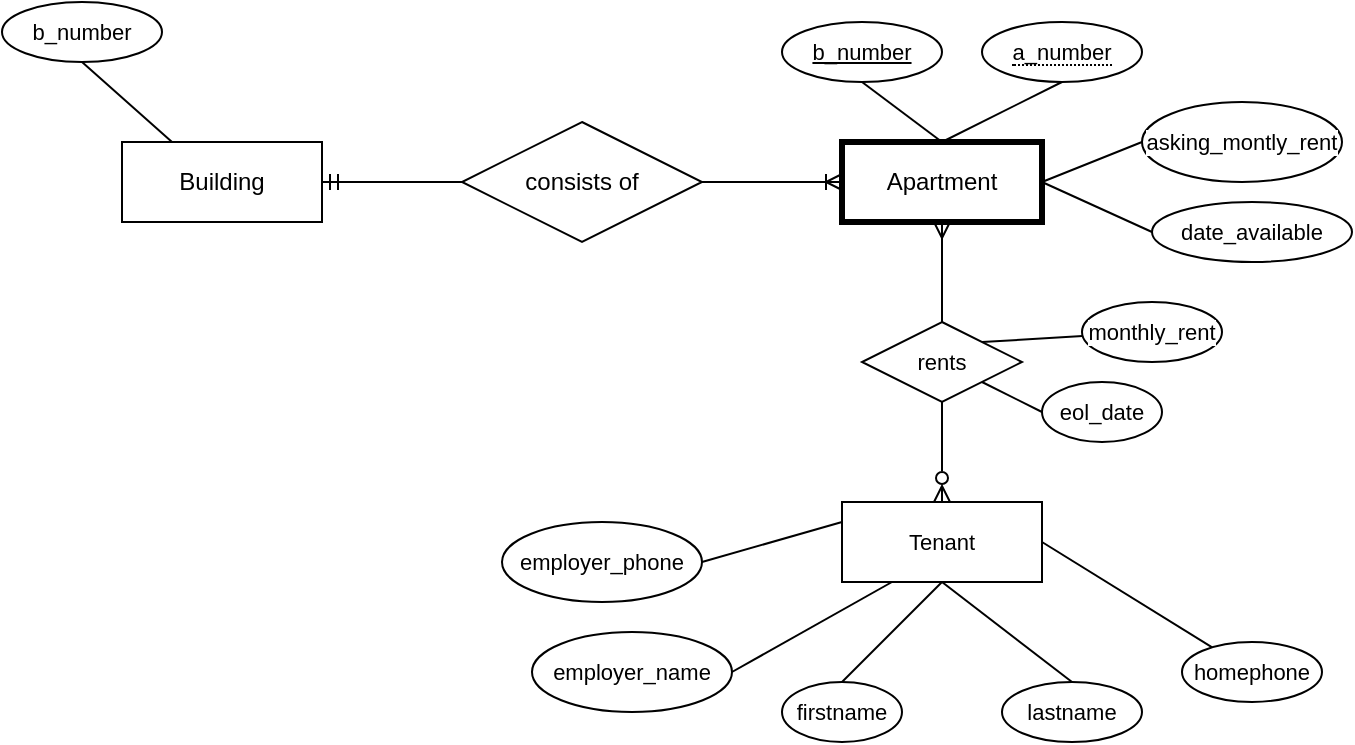 <mxfile version="24.9.2">
  <diagram name="Page-1" id="1iw1Wp9UAJBK-H1XoUjr">
    <mxGraphModel dx="1050" dy="579" grid="1" gridSize="10" guides="1" tooltips="1" connect="1" arrows="1" fold="1" page="1" pageScale="1" pageWidth="850" pageHeight="1100" math="0" shadow="0">
      <root>
        <mxCell id="0" />
        <mxCell id="1" parent="0" />
        <mxCell id="uij0mXA2pg61K8H2RsBF-4" style="rounded=0;orthogonalLoop=1;jettySize=auto;html=1;exitX=1;exitY=0.5;exitDx=0;exitDy=0;entryX=0;entryY=0.5;entryDx=0;entryDy=0;endArrow=none;endFill=0;startArrow=ERmandOne;startFill=0;" edge="1" parent="1" source="uij0mXA2pg61K8H2RsBF-1" target="uij0mXA2pg61K8H2RsBF-3">
          <mxGeometry relative="1" as="geometry" />
        </mxCell>
        <mxCell id="uij0mXA2pg61K8H2RsBF-8" style="edgeStyle=none;shape=connector;rounded=0;orthogonalLoop=1;jettySize=auto;html=1;exitX=0.25;exitY=0;exitDx=0;exitDy=0;entryX=0.5;entryY=1;entryDx=0;entryDy=0;strokeColor=default;align=center;verticalAlign=middle;fontFamily=Helvetica;fontSize=11;fontColor=default;labelBackgroundColor=default;endArrow=none;endFill=0;" edge="1" parent="1" source="uij0mXA2pg61K8H2RsBF-1" target="uij0mXA2pg61K8H2RsBF-7">
          <mxGeometry relative="1" as="geometry" />
        </mxCell>
        <mxCell id="uij0mXA2pg61K8H2RsBF-1" value="Building" style="whiteSpace=wrap;html=1;align=center;" vertex="1" parent="1">
          <mxGeometry x="170" y="280" width="100" height="40" as="geometry" />
        </mxCell>
        <mxCell id="uij0mXA2pg61K8H2RsBF-11" style="edgeStyle=none;shape=connector;rounded=0;orthogonalLoop=1;jettySize=auto;html=1;exitX=0.5;exitY=0;exitDx=0;exitDy=0;entryX=0.5;entryY=1;entryDx=0;entryDy=0;strokeColor=default;align=center;verticalAlign=middle;fontFamily=Helvetica;fontSize=11;fontColor=default;labelBackgroundColor=default;endArrow=none;endFill=0;" edge="1" parent="1" source="uij0mXA2pg61K8H2RsBF-2" target="uij0mXA2pg61K8H2RsBF-10">
          <mxGeometry relative="1" as="geometry" />
        </mxCell>
        <mxCell id="uij0mXA2pg61K8H2RsBF-13" style="edgeStyle=none;shape=connector;rounded=0;orthogonalLoop=1;jettySize=auto;html=1;exitX=0.5;exitY=0;exitDx=0;exitDy=0;entryX=0.5;entryY=1;entryDx=0;entryDy=0;strokeColor=default;align=center;verticalAlign=middle;fontFamily=Helvetica;fontSize=11;fontColor=default;labelBackgroundColor=default;endArrow=none;endFill=0;" edge="1" parent="1" source="uij0mXA2pg61K8H2RsBF-2" target="uij0mXA2pg61K8H2RsBF-12">
          <mxGeometry relative="1" as="geometry" />
        </mxCell>
        <mxCell id="uij0mXA2pg61K8H2RsBF-16" style="edgeStyle=none;shape=connector;rounded=0;orthogonalLoop=1;jettySize=auto;html=1;exitX=0.5;exitY=1;exitDx=0;exitDy=0;strokeColor=default;align=center;verticalAlign=middle;fontFamily=Helvetica;fontSize=11;fontColor=default;labelBackgroundColor=default;endArrow=none;endFill=0;startArrow=ERmany;startFill=0;" edge="1" parent="1" source="uij0mXA2pg61K8H2RsBF-2">
          <mxGeometry relative="1" as="geometry">
            <mxPoint x="580" y="370" as="targetPoint" />
          </mxGeometry>
        </mxCell>
        <mxCell id="uij0mXA2pg61K8H2RsBF-36" style="edgeStyle=none;shape=connector;rounded=0;orthogonalLoop=1;jettySize=auto;html=1;exitX=1;exitY=0.5;exitDx=0;exitDy=0;entryX=0;entryY=0.5;entryDx=0;entryDy=0;strokeColor=default;align=center;verticalAlign=middle;fontFamily=Helvetica;fontSize=11;fontColor=default;labelBackgroundColor=default;endArrow=none;endFill=0;" edge="1" parent="1" source="uij0mXA2pg61K8H2RsBF-2" target="uij0mXA2pg61K8H2RsBF-35">
          <mxGeometry relative="1" as="geometry" />
        </mxCell>
        <mxCell id="uij0mXA2pg61K8H2RsBF-38" style="edgeStyle=none;shape=connector;rounded=0;orthogonalLoop=1;jettySize=auto;html=1;exitX=1;exitY=0.5;exitDx=0;exitDy=0;entryX=0;entryY=0.5;entryDx=0;entryDy=0;strokeColor=default;align=center;verticalAlign=middle;fontFamily=Helvetica;fontSize=11;fontColor=default;labelBackgroundColor=default;endArrow=none;endFill=0;" edge="1" parent="1" source="uij0mXA2pg61K8H2RsBF-2" target="uij0mXA2pg61K8H2RsBF-37">
          <mxGeometry relative="1" as="geometry" />
        </mxCell>
        <mxCell id="uij0mXA2pg61K8H2RsBF-2" value="Apartment" style="whiteSpace=wrap;html=1;align=center;strokeWidth=3;" vertex="1" parent="1">
          <mxGeometry x="530" y="280" width="100" height="40" as="geometry" />
        </mxCell>
        <mxCell id="uij0mXA2pg61K8H2RsBF-5" style="edgeStyle=none;shape=connector;rounded=0;orthogonalLoop=1;jettySize=auto;html=1;exitX=1;exitY=0.5;exitDx=0;exitDy=0;strokeColor=default;align=center;verticalAlign=middle;fontFamily=Helvetica;fontSize=11;fontColor=default;labelBackgroundColor=default;endArrow=ERoneToMany;endFill=0;" edge="1" parent="1" source="uij0mXA2pg61K8H2RsBF-3" target="uij0mXA2pg61K8H2RsBF-2">
          <mxGeometry relative="1" as="geometry">
            <mxPoint x="520" y="300" as="targetPoint" />
            <Array as="points">
              <mxPoint x="500" y="300" />
            </Array>
          </mxGeometry>
        </mxCell>
        <mxCell id="uij0mXA2pg61K8H2RsBF-3" value="consists of" style="shape=rhombus;perimeter=rhombusPerimeter;whiteSpace=wrap;html=1;align=center;" vertex="1" parent="1">
          <mxGeometry x="340" y="270" width="120" height="60" as="geometry" />
        </mxCell>
        <mxCell id="uij0mXA2pg61K8H2RsBF-7" value="b_number" style="ellipse;whiteSpace=wrap;html=1;align=center;fontFamily=Helvetica;fontSize=11;fontColor=default;labelBackgroundColor=default;" vertex="1" parent="1">
          <mxGeometry x="110" y="210" width="80" height="30" as="geometry" />
        </mxCell>
        <mxCell id="uij0mXA2pg61K8H2RsBF-10" value="&lt;span style=&quot;border-bottom: 1px dotted&quot;&gt;a_number&lt;/span&gt;" style="ellipse;whiteSpace=wrap;html=1;align=center;fontFamily=Helvetica;fontSize=11;fontColor=default;labelBackgroundColor=default;" vertex="1" parent="1">
          <mxGeometry x="600" y="220" width="80" height="30" as="geometry" />
        </mxCell>
        <mxCell id="uij0mXA2pg61K8H2RsBF-12" value="&lt;u&gt;b_number&lt;/u&gt;" style="ellipse;whiteSpace=wrap;html=1;align=center;fontFamily=Helvetica;fontSize=11;fontColor=default;labelBackgroundColor=default;" vertex="1" parent="1">
          <mxGeometry x="500" y="220" width="80" height="30" as="geometry" />
        </mxCell>
        <mxCell id="uij0mXA2pg61K8H2RsBF-24" style="edgeStyle=none;shape=connector;rounded=0;orthogonalLoop=1;jettySize=auto;html=1;exitX=0.5;exitY=1;exitDx=0;exitDy=0;entryX=0.5;entryY=0;entryDx=0;entryDy=0;strokeColor=default;align=center;verticalAlign=middle;fontFamily=Helvetica;fontSize=11;fontColor=default;labelBackgroundColor=default;endArrow=none;endFill=0;" edge="1" parent="1" source="uij0mXA2pg61K8H2RsBF-14" target="uij0mXA2pg61K8H2RsBF-23">
          <mxGeometry relative="1" as="geometry" />
        </mxCell>
        <mxCell id="uij0mXA2pg61K8H2RsBF-26" style="edgeStyle=none;shape=connector;rounded=0;orthogonalLoop=1;jettySize=auto;html=1;exitX=0.5;exitY=1;exitDx=0;exitDy=0;entryX=0.5;entryY=0;entryDx=0;entryDy=0;strokeColor=default;align=center;verticalAlign=middle;fontFamily=Helvetica;fontSize=11;fontColor=default;labelBackgroundColor=default;endArrow=none;endFill=0;" edge="1" parent="1" source="uij0mXA2pg61K8H2RsBF-14" target="uij0mXA2pg61K8H2RsBF-25">
          <mxGeometry relative="1" as="geometry" />
        </mxCell>
        <mxCell id="uij0mXA2pg61K8H2RsBF-28" style="edgeStyle=none;shape=connector;rounded=0;orthogonalLoop=1;jettySize=auto;html=1;exitX=1;exitY=0.5;exitDx=0;exitDy=0;strokeColor=default;align=center;verticalAlign=middle;fontFamily=Helvetica;fontSize=11;fontColor=default;labelBackgroundColor=default;endArrow=none;endFill=0;" edge="1" parent="1" source="uij0mXA2pg61K8H2RsBF-14" target="uij0mXA2pg61K8H2RsBF-27">
          <mxGeometry relative="1" as="geometry" />
        </mxCell>
        <mxCell id="uij0mXA2pg61K8H2RsBF-30" style="edgeStyle=none;shape=connector;rounded=0;orthogonalLoop=1;jettySize=auto;html=1;exitX=0.25;exitY=1;exitDx=0;exitDy=0;entryX=1;entryY=0.5;entryDx=0;entryDy=0;strokeColor=default;align=center;verticalAlign=middle;fontFamily=Helvetica;fontSize=11;fontColor=default;labelBackgroundColor=default;endArrow=none;endFill=0;" edge="1" parent="1" source="uij0mXA2pg61K8H2RsBF-14" target="uij0mXA2pg61K8H2RsBF-29">
          <mxGeometry relative="1" as="geometry">
            <Array as="points" />
          </mxGeometry>
        </mxCell>
        <mxCell id="uij0mXA2pg61K8H2RsBF-32" style="edgeStyle=none;shape=connector;rounded=0;orthogonalLoop=1;jettySize=auto;html=1;exitX=0;exitY=0.25;exitDx=0;exitDy=0;entryX=1;entryY=0.5;entryDx=0;entryDy=0;strokeColor=default;align=center;verticalAlign=middle;fontFamily=Helvetica;fontSize=11;fontColor=default;labelBackgroundColor=default;endArrow=none;endFill=0;" edge="1" parent="1" source="uij0mXA2pg61K8H2RsBF-14" target="uij0mXA2pg61K8H2RsBF-31">
          <mxGeometry relative="1" as="geometry" />
        </mxCell>
        <mxCell id="uij0mXA2pg61K8H2RsBF-14" value="Tenant" style="whiteSpace=wrap;html=1;align=center;fontFamily=Helvetica;fontSize=11;fontColor=default;labelBackgroundColor=default;" vertex="1" parent="1">
          <mxGeometry x="530" y="460" width="100" height="40" as="geometry" />
        </mxCell>
        <mxCell id="uij0mXA2pg61K8H2RsBF-17" style="edgeStyle=none;shape=connector;rounded=0;orthogonalLoop=1;jettySize=auto;html=1;exitX=0.5;exitY=1;exitDx=0;exitDy=0;entryX=0.5;entryY=0;entryDx=0;entryDy=0;strokeColor=default;align=center;verticalAlign=middle;fontFamily=Helvetica;fontSize=11;fontColor=default;labelBackgroundColor=default;endArrow=ERzeroToMany;endFill=0;" edge="1" parent="1" source="uij0mXA2pg61K8H2RsBF-15" target="uij0mXA2pg61K8H2RsBF-14">
          <mxGeometry relative="1" as="geometry" />
        </mxCell>
        <mxCell id="uij0mXA2pg61K8H2RsBF-20" style="edgeStyle=none;shape=connector;rounded=0;orthogonalLoop=1;jettySize=auto;html=1;exitX=1;exitY=0;exitDx=0;exitDy=0;strokeColor=default;align=center;verticalAlign=middle;fontFamily=Helvetica;fontSize=11;fontColor=default;labelBackgroundColor=default;endArrow=none;endFill=0;" edge="1" parent="1" source="uij0mXA2pg61K8H2RsBF-15" target="uij0mXA2pg61K8H2RsBF-19">
          <mxGeometry relative="1" as="geometry" />
        </mxCell>
        <mxCell id="uij0mXA2pg61K8H2RsBF-22" style="edgeStyle=none;shape=connector;rounded=0;orthogonalLoop=1;jettySize=auto;html=1;exitX=1;exitY=1;exitDx=0;exitDy=0;entryX=0;entryY=0.5;entryDx=0;entryDy=0;strokeColor=default;align=center;verticalAlign=middle;fontFamily=Helvetica;fontSize=11;fontColor=default;labelBackgroundColor=default;endArrow=none;endFill=0;" edge="1" parent="1" source="uij0mXA2pg61K8H2RsBF-15" target="uij0mXA2pg61K8H2RsBF-21">
          <mxGeometry relative="1" as="geometry" />
        </mxCell>
        <mxCell id="uij0mXA2pg61K8H2RsBF-15" value="rents" style="shape=rhombus;perimeter=rhombusPerimeter;whiteSpace=wrap;html=1;align=center;fontFamily=Helvetica;fontSize=11;fontColor=default;labelBackgroundColor=default;" vertex="1" parent="1">
          <mxGeometry x="540" y="370" width="80" height="40" as="geometry" />
        </mxCell>
        <mxCell id="uij0mXA2pg61K8H2RsBF-19" value="monthly_rent" style="ellipse;whiteSpace=wrap;html=1;align=center;fontFamily=Helvetica;fontSize=11;fontColor=default;labelBackgroundColor=default;" vertex="1" parent="1">
          <mxGeometry x="650" y="360" width="70" height="30" as="geometry" />
        </mxCell>
        <mxCell id="uij0mXA2pg61K8H2RsBF-21" value="eol_date" style="ellipse;whiteSpace=wrap;html=1;align=center;fontFamily=Helvetica;fontSize=11;fontColor=default;labelBackgroundColor=default;" vertex="1" parent="1">
          <mxGeometry x="630" y="400" width="60" height="30" as="geometry" />
        </mxCell>
        <mxCell id="uij0mXA2pg61K8H2RsBF-23" value="firstname" style="ellipse;whiteSpace=wrap;html=1;align=center;fontFamily=Helvetica;fontSize=11;fontColor=default;labelBackgroundColor=default;" vertex="1" parent="1">
          <mxGeometry x="500" y="550" width="60" height="30" as="geometry" />
        </mxCell>
        <mxCell id="uij0mXA2pg61K8H2RsBF-25" value="lastname" style="ellipse;whiteSpace=wrap;html=1;align=center;fontFamily=Helvetica;fontSize=11;fontColor=default;labelBackgroundColor=default;" vertex="1" parent="1">
          <mxGeometry x="610" y="550" width="70" height="30" as="geometry" />
        </mxCell>
        <mxCell id="uij0mXA2pg61K8H2RsBF-27" value="homephone" style="ellipse;whiteSpace=wrap;html=1;align=center;fontFamily=Helvetica;fontSize=11;fontColor=default;labelBackgroundColor=default;" vertex="1" parent="1">
          <mxGeometry x="700" y="530" width="70" height="30" as="geometry" />
        </mxCell>
        <mxCell id="uij0mXA2pg61K8H2RsBF-29" value="employer_name" style="ellipse;whiteSpace=wrap;html=1;align=center;fontFamily=Helvetica;fontSize=11;fontColor=default;labelBackgroundColor=default;" vertex="1" parent="1">
          <mxGeometry x="375" y="525" width="100" height="40" as="geometry" />
        </mxCell>
        <mxCell id="uij0mXA2pg61K8H2RsBF-31" value="employer_phone" style="ellipse;whiteSpace=wrap;html=1;align=center;fontFamily=Helvetica;fontSize=11;fontColor=default;labelBackgroundColor=default;" vertex="1" parent="1">
          <mxGeometry x="360" y="470" width="100" height="40" as="geometry" />
        </mxCell>
        <mxCell id="uij0mXA2pg61K8H2RsBF-35" value="asking_montly_rent" style="ellipse;whiteSpace=wrap;html=1;align=center;fontFamily=Helvetica;fontSize=11;fontColor=default;labelBackgroundColor=default;" vertex="1" parent="1">
          <mxGeometry x="680" y="260" width="100" height="40" as="geometry" />
        </mxCell>
        <mxCell id="uij0mXA2pg61K8H2RsBF-37" value="date_available" style="ellipse;whiteSpace=wrap;html=1;align=center;fontFamily=Helvetica;fontSize=11;fontColor=default;labelBackgroundColor=default;" vertex="1" parent="1">
          <mxGeometry x="685" y="310" width="100" height="30" as="geometry" />
        </mxCell>
      </root>
    </mxGraphModel>
  </diagram>
</mxfile>

